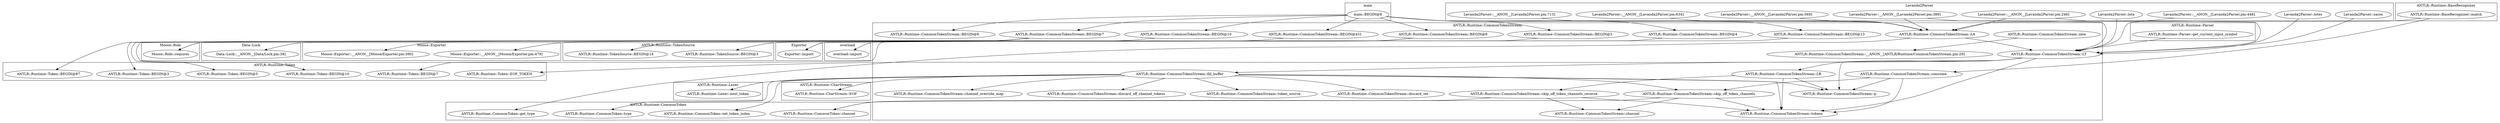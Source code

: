 digraph {
graph [overlap=false]
subgraph cluster_ANTLR_Runtime_CharStream {
	label="ANTLR::Runtime::CharStream";
	"ANTLR::Runtime::CharStream::EOF";
}
subgraph cluster_ANTLR_Runtime_TokenSource {
	label="ANTLR::Runtime::TokenSource";
	"ANTLR::Runtime::TokenSource::BEGIN@3";
	"ANTLR::Runtime::TokenSource::BEGIN@14";
}
subgraph cluster_Moose_Exporter {
	label="Moose::Exporter";
	"Moose::Exporter::__ANON__[Moose/Exporter.pm:479]";
	"Moose::Exporter::__ANON__[Moose/Exporter.pm:390]";
}
subgraph cluster_ANTLR_Runtime_Parser {
	label="ANTLR::Runtime::Parser";
	"ANTLR::Runtime::Parser::get_current_input_symbol";
}
subgraph cluster_ANTLR_Runtime_Lexer {
	label="ANTLR::Runtime::Lexer";
	"ANTLR::Runtime::Lexer::next_token";
}
subgraph cluster_Exporter {
	label="Exporter";
	"Exporter::import";
}
subgraph cluster_ANTLR_Runtime_Token {
	label="ANTLR::Runtime::Token";
	"ANTLR::Runtime::Token::EOF_TOKEN";
	"ANTLR::Runtime::Token::BEGIN@7";
	"ANTLR::Runtime::Token::BEGIN@3";
	"ANTLR::Runtime::Token::BEGIN@5";
	"ANTLR::Runtime::Token::BEGIN@87";
	"ANTLR::Runtime::Token::BEGIN@10";
}
subgraph cluster_ANTLR_Runtime_CommonToken {
	label="ANTLR::Runtime::CommonToken";
	"ANTLR::Runtime::CommonToken::get_type";
	"ANTLR::Runtime::CommonToken::type";
	"ANTLR::Runtime::CommonToken::set_token_index";
	"ANTLR::Runtime::CommonToken::channel";
}
subgraph cluster_Moose_Role {
	label="Moose::Role";
	"Moose::Role::requires";
}
subgraph cluster_overload {
	label="overload";
	"overload::import";
}
subgraph cluster_main {
	label="main";
	"main::BEGIN@8";
}
subgraph cluster_Data_Lock {
	label="Data::Lock";
	"Data::Lock::__ANON__[Data/Lock.pm:38]";
}
subgraph cluster_ANTLR_Runtime_CommonTokenStream {
	label="ANTLR::Runtime::CommonTokenStream";
	"ANTLR::Runtime::CommonTokenStream::BEGIN@4";
	"ANTLR::Runtime::CommonTokenStream::channel";
	"ANTLR::Runtime::CommonTokenStream::new";
	"ANTLR::Runtime::CommonTokenStream::BEGIN@13";
	"ANTLR::Runtime::CommonTokenStream::BEGIN@7";
	"ANTLR::Runtime::CommonTokenStream::__ANON__[ANTLR/Runtime/CommonTokenStream.pm:29]";
	"ANTLR::Runtime::CommonTokenStream::BEGIN@10";
	"ANTLR::Runtime::CommonTokenStream::consume";
	"ANTLR::Runtime::CommonTokenStream::discard_off_channel_tokens";
	"ANTLR::Runtime::CommonTokenStream::LT";
	"ANTLR::Runtime::CommonTokenStream::BEGIN@6";
	"ANTLR::Runtime::CommonTokenStream::skip_off_token_channels_reverse";
	"ANTLR::Runtime::CommonTokenStream::fill_buffer";
	"ANTLR::Runtime::CommonTokenStream::p";
	"ANTLR::Runtime::CommonTokenStream::skip_off_token_channels";
	"ANTLR::Runtime::CommonTokenStream::LA";
	"ANTLR::Runtime::CommonTokenStream::BEGIN@431";
	"ANTLR::Runtime::CommonTokenStream::token_source";
	"ANTLR::Runtime::CommonTokenStream::discard_set";
	"ANTLR::Runtime::CommonTokenStream::tokens";
	"ANTLR::Runtime::CommonTokenStream::channel_override_map";
	"ANTLR::Runtime::CommonTokenStream::BEGIN@8";
	"ANTLR::Runtime::CommonTokenStream::BEGIN@3";
	"ANTLR::Runtime::CommonTokenStream::LB";
}
subgraph cluster_ANTLR_Runtime_BaseRecognizer {
	label="ANTLR::Runtime::BaseRecognizer";
	"ANTLR::Runtime::BaseRecognizer::match";
}
subgraph cluster_Lavanda2Parser {
	label="Lavanda2Parser";
	"Lavanda2Parser::lote";
	"Lavanda2Parser::__ANON__[Lavanda2Parser.pm:713]";
	"Lavanda2Parser::__ANON__[Lavanda2Parser.pm:448]";
	"Lavanda2Parser::__ANON__[Lavanda2Parser.pm:634]";
	"Lavanda2Parser::__ANON__[Lavanda2Parser.pm:389]";
	"Lavanda2Parser::lotes";
	"Lavanda2Parser::sacos";
	"Lavanda2Parser::__ANON__[Lavanda2Parser.pm:569]";
	"Lavanda2Parser::__ANON__[Lavanda2Parser.pm:246]";
}
"ANTLR::Runtime::CommonTokenStream::BEGIN@431" -> "Moose::Exporter::__ANON__[Moose/Exporter.pm:479]";
"ANTLR::Runtime::CommonTokenStream::fill_buffer" -> "ANTLR::Runtime::CommonToken::type";
"ANTLR::Runtime::CommonTokenStream::BEGIN@4" -> "Exporter::import";
"ANTLR::Runtime::CommonTokenStream::BEGIN@3" -> "Exporter::import";
"ANTLR::Runtime::CommonTokenStream::skip_off_token_channels_reverse" -> "ANTLR::Runtime::CommonTokenStream::tokens";
"ANTLR::Runtime::CommonTokenStream::consume" -> "ANTLR::Runtime::CommonTokenStream::tokens";
"ANTLR::Runtime::CommonTokenStream::fill_buffer" -> "ANTLR::Runtime::CommonTokenStream::tokens";
"ANTLR::Runtime::CommonTokenStream::skip_off_token_channels" -> "ANTLR::Runtime::CommonTokenStream::tokens";
"ANTLR::Runtime::CommonTokenStream::LB" -> "ANTLR::Runtime::CommonTokenStream::tokens";
"ANTLR::Runtime::CommonTokenStream::LT" -> "ANTLR::Runtime::CommonTokenStream::tokens";
"main::BEGIN@8" -> "ANTLR::Runtime::CommonTokenStream::BEGIN@431";
"ANTLR::Runtime::CommonTokenStream::fill_buffer" -> "ANTLR::Runtime::CommonToken::set_token_index";
"Lavanda2Parser::lote" -> "ANTLR::Runtime::CommonTokenStream::LT";
"ANTLR::Runtime::Parser::get_current_input_symbol" -> "ANTLR::Runtime::CommonTokenStream::LT";
"Lavanda2Parser::__ANON__[Lavanda2Parser.pm:448]" -> "ANTLR::Runtime::CommonTokenStream::LT";
"ANTLR::Runtime::CommonTokenStream::LA" -> "ANTLR::Runtime::CommonTokenStream::LT";
"Lavanda2Parser::__ANON__[Lavanda2Parser.pm:389]" -> "ANTLR::Runtime::CommonTokenStream::LT";
"Lavanda2Parser::lotes" -> "ANTLR::Runtime::CommonTokenStream::LT";
"Lavanda2Parser::sacos" -> "ANTLR::Runtime::CommonTokenStream::LT";
"Lavanda2Parser::__ANON__[Lavanda2Parser.pm:246]" -> "ANTLR::Runtime::CommonTokenStream::LT";
"ANTLR::Runtime::CommonTokenStream::consume" -> "ANTLR::Runtime::CommonTokenStream::skip_off_token_channels";
"ANTLR::Runtime::CommonTokenStream::fill_buffer" -> "ANTLR::Runtime::CommonTokenStream::skip_off_token_channels";
"ANTLR::Runtime::CommonTokenStream::LT" -> "ANTLR::Runtime::Token::EOF_TOKEN";
"ANTLR::Runtime::CommonTokenStream::BEGIN@8" -> "ANTLR::Runtime::TokenSource::BEGIN@14";
"ANTLR::Runtime::CommonTokenStream::skip_off_token_channels_reverse" -> "ANTLR::Runtime::CommonToken::channel";
"ANTLR::Runtime::CommonTokenStream::skip_off_token_channels" -> "ANTLR::Runtime::CommonToken::channel";
"main::BEGIN@8" -> "ANTLR::Runtime::CommonTokenStream::BEGIN@7";
"main::BEGIN@8" -> "ANTLR::Runtime::CommonTokenStream::BEGIN@10";
"ANTLR::Runtime::CommonTokenStream::BEGIN@8" -> "ANTLR::Runtime::TokenSource::BEGIN@3";
"ANTLR::Runtime::CommonTokenStream::consume" -> "ANTLR::Runtime::CommonTokenStream::p";
"ANTLR::Runtime::CommonTokenStream::fill_buffer" -> "ANTLR::Runtime::CommonTokenStream::p";
"ANTLR::Runtime::CommonTokenStream::LB" -> "ANTLR::Runtime::CommonTokenStream::p";
"ANTLR::Runtime::CommonTokenStream::LT" -> "ANTLR::Runtime::CommonTokenStream::p";
"ANTLR::Runtime::CommonTokenStream::BEGIN@13" -> "overload::import";
"ANTLR::Runtime::CommonTokenStream::fill_buffer" -> "ANTLR::Runtime::CommonTokenStream::channel_override_map";
"ANTLR::Runtime::CommonTokenStream::fill_buffer" -> "ANTLR::Runtime::CommonTokenStream::discard_off_channel_tokens";
"ANTLR::Runtime::CommonTokenStream::BEGIN@7" -> "ANTLR::Runtime::Token::BEGIN@7";
"main::BEGIN@8" -> "ANTLR::Runtime::CommonTokenStream::BEGIN@8";
"ANTLR::Runtime::CommonTokenStream::BEGIN@7" -> "ANTLR::Runtime::Token::BEGIN@3";
"ANTLR::Runtime::CommonTokenStream::BEGIN@7" -> "ANTLR::Runtime::Token::BEGIN@10";
"ANTLR::Runtime::CommonTokenStream::LB" -> "ANTLR::Runtime::CommonTokenStream::skip_off_token_channels_reverse";
"ANTLR::Runtime::CommonTokenStream::fill_buffer" -> "ANTLR::Runtime::CommonTokenStream::token_source";
"ANTLR::Runtime::CommonTokenStream::BEGIN@8" -> "Moose::Role::requires";
"ANTLR::Runtime::CommonTokenStream::BEGIN@7" -> "Moose::Role::requires";
"ANTLR::Runtime::CommonTokenStream::skip_off_token_channels_reverse" -> "ANTLR::Runtime::CommonTokenStream::channel";
"ANTLR::Runtime::CommonTokenStream::skip_off_token_channels" -> "ANTLR::Runtime::CommonTokenStream::channel";
"ANTLR::Runtime::BaseRecognizer::match" -> "ANTLR::Runtime::CommonTokenStream::consume";
"ANTLR::Runtime::CommonTokenStream::fill_buffer" -> "ANTLR::Runtime::CommonTokenStream::discard_set";
"ANTLR::Runtime::CommonTokenStream::LT" -> "ANTLR::Runtime::CommonTokenStream::LB";
"ANTLR::Runtime::CommonTokenStream::BEGIN@7" -> "Data::Lock::__ANON__[Data/Lock.pm:38]";
"main::BEGIN@8" -> "ANTLR::Runtime::CommonTokenStream::BEGIN@13";
"ANTLR::Runtime::CommonTokenStream::fill_buffer" -> "ANTLR::Runtime::CharStream::EOF";
"main::BEGIN@8" -> "ANTLR::Runtime::CommonTokenStream::BEGIN@4";
"ANTLR::Runtime::CommonTokenStream::LA" -> "ANTLR::Runtime::CommonToken::get_type";
"main::BEGIN@8" -> "ANTLR::Runtime::CommonTokenStream::BEGIN@3";
"ANTLR::Runtime::CommonTokenStream::new" -> "ANTLR::Runtime::CommonTokenStream::__ANON__[ANTLR/Runtime/CommonTokenStream.pm:29]";
"ANTLR::Runtime::CommonTokenStream::BEGIN@7" -> "ANTLR::Runtime::Token::BEGIN@5";
"ANTLR::Runtime::CommonTokenStream::BEGIN@10" -> "Moose::Exporter::__ANON__[Moose/Exporter.pm:390]";
"ANTLR::Runtime::CommonTokenStream::fill_buffer" -> "ANTLR::Runtime::Lexer::next_token";
"ANTLR::Runtime::CommonTokenStream::LT" -> "ANTLR::Runtime::CommonTokenStream::fill_buffer";
"ANTLR::Runtime::CommonTokenStream::BEGIN@7" -> "ANTLR::Runtime::Token::BEGIN@87";
"main::BEGIN@8" -> "ANTLR::Runtime::CommonTokenStream::BEGIN@6";
"Lavanda2Parser::__ANON__[Lavanda2Parser.pm:389]" -> "ANTLR::Runtime::CommonTokenStream::LA";
"ANTLR::Runtime::BaseRecognizer::match" -> "ANTLR::Runtime::CommonTokenStream::LA";
"Lavanda2Parser::__ANON__[Lavanda2Parser.pm:569]" -> "ANTLR::Runtime::CommonTokenStream::LA";
"Lavanda2Parser::__ANON__[Lavanda2Parser.pm:713]" -> "ANTLR::Runtime::CommonTokenStream::LA";
"Lavanda2Parser::__ANON__[Lavanda2Parser.pm:634]" -> "ANTLR::Runtime::CommonTokenStream::LA";
"Lavanda2Parser::__ANON__[Lavanda2Parser.pm:246]" -> "ANTLR::Runtime::CommonTokenStream::LA";
}
